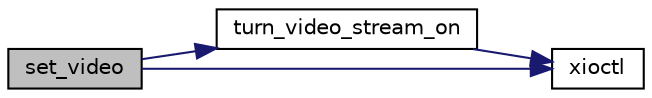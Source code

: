 digraph G
{
  edge [fontname="Helvetica",fontsize="10",labelfontname="Helvetica",labelfontsize="10"];
  node [fontname="Helvetica",fontsize="10",shape=record];
  rankdir="LR";
  Node1 [label="set_video",height=0.2,width=0.4,color="black", fillcolor="grey75", style="filled" fontcolor="black"];
  Node1 -> Node2 [color="midnightblue",fontsize="10",style="solid",fontname="Helvetica"];
  Node2 [label="turn_video_stream_on",height=0.2,width=0.4,color="black", fillcolor="white", style="filled",URL="$cacatalk_8c.html#a3600698b52c926004b0546164aef62ca",tooltip="Attempts to turn the video stream on and sets the related indicated flag in the passed structure..."];
  Node2 -> Node3 [color="midnightblue",fontsize="10",style="solid",fontname="Helvetica"];
  Node3 [label="xioctl",height=0.2,width=0.4,color="black", fillcolor="white", style="filled",URL="$cacatalk_8c.html#a22cce36344ad43e1d0742f8af3ba7296",tooltip="It persistently calls the v4l2_ioctl() function to program the V4L2 device."];
  Node1 -> Node3 [color="midnightblue",fontsize="10",style="solid",fontname="Helvetica"];
}
